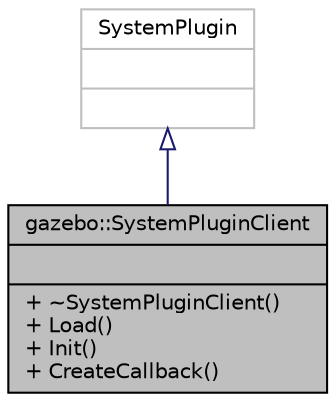 digraph "gazebo::SystemPluginClient"
{
 // LATEX_PDF_SIZE
  edge [fontname="Helvetica",fontsize="10",labelfontname="Helvetica",labelfontsize="10"];
  node [fontname="Helvetica",fontsize="10",shape=record];
  Node1 [label="{gazebo::SystemPluginClient\n||+ ~SystemPluginClient()\l+ Load()\l+ Init()\l+ CreateCallback()\l}",height=0.2,width=0.4,color="black", fillcolor="grey75", style="filled", fontcolor="black",tooltip=" "];
  Node2 -> Node1 [dir="back",color="midnightblue",fontsize="10",style="solid",arrowtail="onormal",fontname="Helvetica"];
  Node2 [label="{SystemPlugin\n||}",height=0.2,width=0.4,color="grey75", fillcolor="white", style="filled",tooltip=" "];
}
